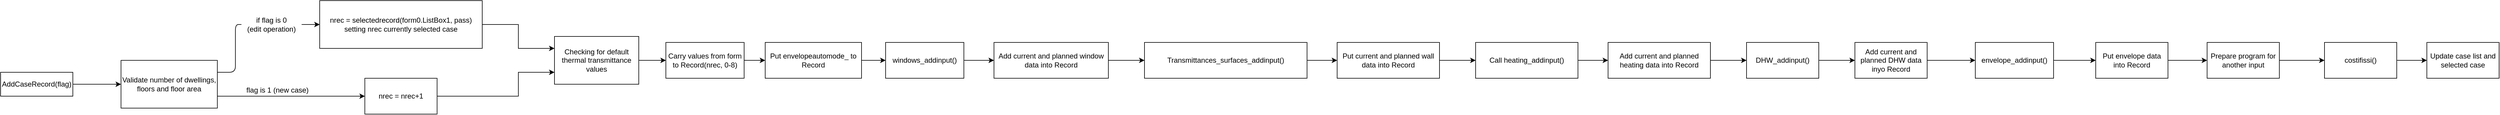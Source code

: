 <mxfile version="14.6.13" type="device"><diagram id="juKH6Xe_Ys9Y2ynfnMUe" name="Page-1"><mxGraphModel dx="2966" dy="1734" grid="1" gridSize="10" guides="1" tooltips="1" connect="1" arrows="1" fold="1" page="1" pageScale="1" pageWidth="850" pageHeight="1100" math="0" shadow="0"><root><mxCell id="0"/><mxCell id="1" parent="0"/><mxCell id="uzwLFVtXCw73P0M8bEkc-1" value="AddCaseRecord(flag)" style="rounded=0;whiteSpace=wrap;html=1;" parent="1" vertex="1"><mxGeometry x="40" y="160" width="120" height="40" as="geometry"/></mxCell><mxCell id="uzwLFVtXCw73P0M8bEkc-2" value="" style="endArrow=classic;html=1;exitX=1;exitY=0.5;exitDx=0;exitDy=0;" parent="1" source="uzwLFVtXCw73P0M8bEkc-1" edge="1"><mxGeometry width="50" height="50" relative="1" as="geometry"><mxPoint x="400" y="330" as="sourcePoint"/><mxPoint x="240" y="180" as="targetPoint"/></mxGeometry></mxCell><mxCell id="uzwLFVtXCw73P0M8bEkc-11" style="edgeStyle=orthogonalEdgeStyle;rounded=0;orthogonalLoop=1;jettySize=auto;html=1;exitX=1;exitY=0.75;exitDx=0;exitDy=0;entryX=0;entryY=0.5;entryDx=0;entryDy=0;" parent="1" source="uzwLFVtXCw73P0M8bEkc-3" target="uzwLFVtXCw73P0M8bEkc-10" edge="1"><mxGeometry relative="1" as="geometry"/></mxCell><mxCell id="uzwLFVtXCw73P0M8bEkc-3" value="Validate number of dwellings, floors and floor area" style="rounded=0;whiteSpace=wrap;html=1;" parent="1" vertex="1"><mxGeometry x="240" y="140" width="160" height="80" as="geometry"/></mxCell><mxCell id="uzwLFVtXCw73P0M8bEkc-17" style="edgeStyle=orthogonalEdgeStyle;rounded=0;orthogonalLoop=1;jettySize=auto;html=1;entryX=0;entryY=0.25;entryDx=0;entryDy=0;" parent="1" source="uzwLFVtXCw73P0M8bEkc-4" target="uzwLFVtXCw73P0M8bEkc-15" edge="1"><mxGeometry relative="1" as="geometry"/></mxCell><mxCell id="uzwLFVtXCw73P0M8bEkc-4" value="nrec = selectedrecord(form0.ListBox1, pass)&lt;br&gt;&lt;span&gt;setting nrec currently selected case&lt;/span&gt;" style="rounded=0;whiteSpace=wrap;html=1;" parent="1" vertex="1"><mxGeometry x="570" y="40" width="270" height="80" as="geometry"/></mxCell><mxCell id="uzwLFVtXCw73P0M8bEkc-6" value="" style="endArrow=classic;html=1;exitX=1;exitY=0.5;exitDx=0;exitDy=0;entryX=0;entryY=0.5;entryDx=0;entryDy=0;startArrow=none;" parent="1" source="uzwLFVtXCw73P0M8bEkc-8" target="uzwLFVtXCw73P0M8bEkc-4" edge="1"><mxGeometry width="50" height="50" relative="1" as="geometry"><mxPoint x="400" y="320" as="sourcePoint"/><mxPoint x="450" y="270" as="targetPoint"/></mxGeometry></mxCell><mxCell id="uzwLFVtXCw73P0M8bEkc-8" value="if flag is 0&lt;br&gt;(edit operation)" style="text;html=1;strokeColor=none;fillColor=none;align=center;verticalAlign=middle;whiteSpace=wrap;rounded=0;" parent="1" vertex="1"><mxGeometry x="440" y="62.5" width="100" height="35" as="geometry"/></mxCell><mxCell id="uzwLFVtXCw73P0M8bEkc-9" value="" style="endArrow=none;html=1;exitX=1;exitY=0.25;exitDx=0;exitDy=0;entryX=0;entryY=0.5;entryDx=0;entryDy=0;" parent="1" source="uzwLFVtXCw73P0M8bEkc-3" target="uzwLFVtXCw73P0M8bEkc-8" edge="1"><mxGeometry width="50" height="50" relative="1" as="geometry"><mxPoint x="400" y="160" as="sourcePoint"/><mxPoint x="520" y="75" as="targetPoint"/><Array as="points"><mxPoint x="430" y="160"/><mxPoint x="430" y="80"/><mxPoint x="440" y="80"/></Array></mxGeometry></mxCell><mxCell id="uzwLFVtXCw73P0M8bEkc-16" style="edgeStyle=orthogonalEdgeStyle;rounded=0;orthogonalLoop=1;jettySize=auto;html=1;entryX=0;entryY=0.75;entryDx=0;entryDy=0;" parent="1" source="uzwLFVtXCw73P0M8bEkc-10" target="uzwLFVtXCw73P0M8bEkc-15" edge="1"><mxGeometry relative="1" as="geometry"><Array as="points"><mxPoint x="900" y="200"/><mxPoint x="900" y="160"/></Array></mxGeometry></mxCell><mxCell id="uzwLFVtXCw73P0M8bEkc-10" value="nrec = nrec+1" style="rounded=0;whiteSpace=wrap;html=1;" parent="1" vertex="1"><mxGeometry x="645" y="170" width="120" height="60" as="geometry"/></mxCell><mxCell id="uzwLFVtXCw73P0M8bEkc-12" value="flag is 1 (new case)" style="text;html=1;strokeColor=none;fillColor=none;align=center;verticalAlign=middle;whiteSpace=wrap;rounded=0;" parent="1" vertex="1"><mxGeometry x="440" y="180" width="120" height="20" as="geometry"/></mxCell><mxCell id="uzwLFVtXCw73P0M8bEkc-19" style="edgeStyle=orthogonalEdgeStyle;rounded=0;orthogonalLoop=1;jettySize=auto;html=1;" parent="1" source="uzwLFVtXCw73P0M8bEkc-15" target="uzwLFVtXCw73P0M8bEkc-18" edge="1"><mxGeometry relative="1" as="geometry"/></mxCell><mxCell id="uzwLFVtXCw73P0M8bEkc-15" value="Checking for default thermal transmittance values&lt;br&gt;" style="rounded=0;whiteSpace=wrap;html=1;" parent="1" vertex="1"><mxGeometry x="960" y="100" width="140" height="80" as="geometry"/></mxCell><mxCell id="uzwLFVtXCw73P0M8bEkc-21" style="edgeStyle=orthogonalEdgeStyle;rounded=0;orthogonalLoop=1;jettySize=auto;html=1;entryX=0;entryY=0.5;entryDx=0;entryDy=0;" parent="1" source="uzwLFVtXCw73P0M8bEkc-18" target="uzwLFVtXCw73P0M8bEkc-20" edge="1"><mxGeometry relative="1" as="geometry"/></mxCell><mxCell id="uzwLFVtXCw73P0M8bEkc-18" value="Carry values from form to Record(nrec, 0-8)" style="rounded=0;whiteSpace=wrap;html=1;" parent="1" vertex="1"><mxGeometry x="1145" y="110" width="130" height="60" as="geometry"/></mxCell><mxCell id="uzwLFVtXCw73P0M8bEkc-23" style="edgeStyle=orthogonalEdgeStyle;rounded=0;orthogonalLoop=1;jettySize=auto;html=1;entryX=0;entryY=0.5;entryDx=0;entryDy=0;" parent="1" source="uzwLFVtXCw73P0M8bEkc-20" target="uzwLFVtXCw73P0M8bEkc-22" edge="1"><mxGeometry relative="1" as="geometry"/></mxCell><mxCell id="uzwLFVtXCw73P0M8bEkc-20" value="Put envelopeautomode_ to Record" style="rounded=0;whiteSpace=wrap;html=1;" parent="1" vertex="1"><mxGeometry x="1310" y="110" width="160" height="60" as="geometry"/></mxCell><mxCell id="uzwLFVtXCw73P0M8bEkc-25" style="edgeStyle=orthogonalEdgeStyle;rounded=0;orthogonalLoop=1;jettySize=auto;html=1;entryX=0;entryY=0.5;entryDx=0;entryDy=0;" parent="1" source="uzwLFVtXCw73P0M8bEkc-22" target="uzwLFVtXCw73P0M8bEkc-24" edge="1"><mxGeometry relative="1" as="geometry"/></mxCell><mxCell id="uzwLFVtXCw73P0M8bEkc-22" value="windows_addinput()" style="rounded=0;whiteSpace=wrap;html=1;" parent="1" vertex="1"><mxGeometry x="1510" y="110" width="130" height="60" as="geometry"/></mxCell><mxCell id="uzwLFVtXCw73P0M8bEkc-27" style="edgeStyle=orthogonalEdgeStyle;rounded=0;orthogonalLoop=1;jettySize=auto;html=1;entryX=0;entryY=0.5;entryDx=0;entryDy=0;" parent="1" source="uzwLFVtXCw73P0M8bEkc-24" target="uzwLFVtXCw73P0M8bEkc-26" edge="1"><mxGeometry relative="1" as="geometry"/></mxCell><mxCell id="uzwLFVtXCw73P0M8bEkc-24" value="Add current and planned window data into Record" style="rounded=0;whiteSpace=wrap;html=1;" parent="1" vertex="1"><mxGeometry x="1690" y="110" width="190" height="60" as="geometry"/></mxCell><mxCell id="uzwLFVtXCw73P0M8bEkc-31" style="edgeStyle=orthogonalEdgeStyle;rounded=0;orthogonalLoop=1;jettySize=auto;html=1;entryX=0;entryY=0.5;entryDx=0;entryDy=0;" parent="1" source="uzwLFVtXCw73P0M8bEkc-26" target="uzwLFVtXCw73P0M8bEkc-30" edge="1"><mxGeometry relative="1" as="geometry"/></mxCell><mxCell id="uzwLFVtXCw73P0M8bEkc-26" value="Transmittances_surfaces_addinput()" style="rounded=0;whiteSpace=wrap;html=1;" parent="1" vertex="1"><mxGeometry x="1940" y="110" width="270" height="60" as="geometry"/></mxCell><mxCell id="dUh023TvJy0aCWrMWIRF-2" style="edgeStyle=orthogonalEdgeStyle;rounded=0;orthogonalLoop=1;jettySize=auto;html=1;entryX=0;entryY=0.5;entryDx=0;entryDy=0;" edge="1" parent="1" source="uzwLFVtXCw73P0M8bEkc-30" target="dUh023TvJy0aCWrMWIRF-1"><mxGeometry relative="1" as="geometry"/></mxCell><mxCell id="uzwLFVtXCw73P0M8bEkc-30" value="&lt;span&gt;Put current and planned wall data into Record&lt;/span&gt;" style="rounded=0;whiteSpace=wrap;html=1;" parent="1" vertex="1"><mxGeometry x="2260" y="110" width="170" height="60" as="geometry"/></mxCell><mxCell id="dUh023TvJy0aCWrMWIRF-4" style="edgeStyle=orthogonalEdgeStyle;rounded=0;orthogonalLoop=1;jettySize=auto;html=1;" edge="1" parent="1" source="dUh023TvJy0aCWrMWIRF-1" target="dUh023TvJy0aCWrMWIRF-3"><mxGeometry relative="1" as="geometry"/></mxCell><mxCell id="dUh023TvJy0aCWrMWIRF-1" value="Call heating_addinput()" style="rounded=0;whiteSpace=wrap;html=1;" vertex="1" parent="1"><mxGeometry x="2490" y="110" width="170" height="60" as="geometry"/></mxCell><mxCell id="dUh023TvJy0aCWrMWIRF-6" style="edgeStyle=orthogonalEdgeStyle;rounded=0;orthogonalLoop=1;jettySize=auto;html=1;entryX=0;entryY=0.5;entryDx=0;entryDy=0;" edge="1" parent="1" source="dUh023TvJy0aCWrMWIRF-3" target="dUh023TvJy0aCWrMWIRF-5"><mxGeometry relative="1" as="geometry"/></mxCell><mxCell id="dUh023TvJy0aCWrMWIRF-3" value="Add current and planned heating data into Record" style="rounded=0;whiteSpace=wrap;html=1;" vertex="1" parent="1"><mxGeometry x="2710" y="110" width="170" height="60" as="geometry"/></mxCell><mxCell id="dUh023TvJy0aCWrMWIRF-9" style="edgeStyle=orthogonalEdgeStyle;rounded=0;orthogonalLoop=1;jettySize=auto;html=1;entryX=0;entryY=0.5;entryDx=0;entryDy=0;" edge="1" parent="1" source="dUh023TvJy0aCWrMWIRF-5" target="dUh023TvJy0aCWrMWIRF-7"><mxGeometry relative="1" as="geometry"/></mxCell><mxCell id="dUh023TvJy0aCWrMWIRF-5" value="DHW_addinput()" style="rounded=0;whiteSpace=wrap;html=1;" vertex="1" parent="1"><mxGeometry x="2940" y="110" width="120" height="60" as="geometry"/></mxCell><mxCell id="dUh023TvJy0aCWrMWIRF-11" style="edgeStyle=orthogonalEdgeStyle;rounded=0;orthogonalLoop=1;jettySize=auto;html=1;" edge="1" parent="1" source="dUh023TvJy0aCWrMWIRF-7" target="dUh023TvJy0aCWrMWIRF-10"><mxGeometry relative="1" as="geometry"/></mxCell><mxCell id="dUh023TvJy0aCWrMWIRF-7" value="Add current and planned DHW data inyo Record" style="rounded=0;whiteSpace=wrap;html=1;" vertex="1" parent="1"><mxGeometry x="3120" y="110" width="120" height="60" as="geometry"/></mxCell><mxCell id="dUh023TvJy0aCWrMWIRF-13" style="edgeStyle=orthogonalEdgeStyle;rounded=0;orthogonalLoop=1;jettySize=auto;html=1;entryX=0;entryY=0.5;entryDx=0;entryDy=0;" edge="1" parent="1" source="dUh023TvJy0aCWrMWIRF-10" target="dUh023TvJy0aCWrMWIRF-12"><mxGeometry relative="1" as="geometry"/></mxCell><mxCell id="dUh023TvJy0aCWrMWIRF-10" value="envelope_addinput()" style="rounded=0;whiteSpace=wrap;html=1;" vertex="1" parent="1"><mxGeometry x="3320" y="110" width="130" height="60" as="geometry"/></mxCell><mxCell id="dUh023TvJy0aCWrMWIRF-15" style="edgeStyle=orthogonalEdgeStyle;rounded=0;orthogonalLoop=1;jettySize=auto;html=1;entryX=0;entryY=0.5;entryDx=0;entryDy=0;" edge="1" parent="1" source="dUh023TvJy0aCWrMWIRF-12" target="dUh023TvJy0aCWrMWIRF-14"><mxGeometry relative="1" as="geometry"/></mxCell><mxCell id="dUh023TvJy0aCWrMWIRF-12" value="Put envelope data into Record" style="rounded=0;whiteSpace=wrap;html=1;" vertex="1" parent="1"><mxGeometry x="3520" y="110" width="120" height="60" as="geometry"/></mxCell><mxCell id="dUh023TvJy0aCWrMWIRF-17" style="edgeStyle=orthogonalEdgeStyle;rounded=0;orthogonalLoop=1;jettySize=auto;html=1;entryX=0;entryY=0.5;entryDx=0;entryDy=0;" edge="1" parent="1" source="dUh023TvJy0aCWrMWIRF-14" target="dUh023TvJy0aCWrMWIRF-16"><mxGeometry relative="1" as="geometry"/></mxCell><mxCell id="dUh023TvJy0aCWrMWIRF-14" value="Prepare program for another input" style="rounded=0;whiteSpace=wrap;html=1;" vertex="1" parent="1"><mxGeometry x="3705" y="110" width="120" height="60" as="geometry"/></mxCell><mxCell id="dUh023TvJy0aCWrMWIRF-19" style="edgeStyle=orthogonalEdgeStyle;rounded=0;orthogonalLoop=1;jettySize=auto;html=1;entryX=0;entryY=0.5;entryDx=0;entryDy=0;" edge="1" parent="1" source="dUh023TvJy0aCWrMWIRF-16" target="dUh023TvJy0aCWrMWIRF-18"><mxGeometry relative="1" as="geometry"/></mxCell><mxCell id="dUh023TvJy0aCWrMWIRF-16" value="costifissi()" style="rounded=0;whiteSpace=wrap;html=1;" vertex="1" parent="1"><mxGeometry x="3900" y="110" width="120" height="60" as="geometry"/></mxCell><mxCell id="dUh023TvJy0aCWrMWIRF-18" value="&lt;span&gt;Update case list and selected case&lt;br&gt;&lt;/span&gt;" style="rounded=0;whiteSpace=wrap;html=1;" vertex="1" parent="1"><mxGeometry x="4070" y="110" width="120" height="60" as="geometry"/></mxCell></root></mxGraphModel></diagram></mxfile>